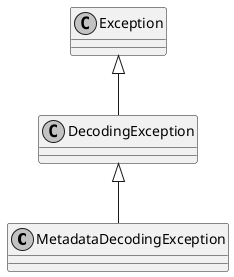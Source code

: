 @startuml
skinparam monochrome true
skinparam classAttributeIconSize 0

class MetadataDecodingException {
}
DecodingException <|-- MetadataDecodingException
Exception <|-- DecodingException
@enduml
